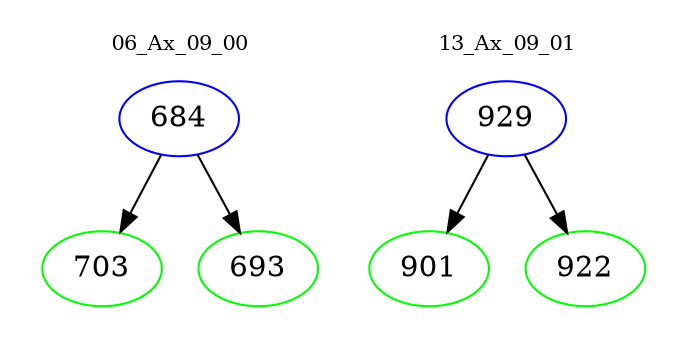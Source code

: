digraph{
subgraph cluster_0 {
color = white
label = "06_Ax_09_00";
fontsize=10;
T0_684 [label="684", color="blue"]
T0_684 -> T0_703 [color="black"]
T0_703 [label="703", color="green"]
T0_684 -> T0_693 [color="black"]
T0_693 [label="693", color="green"]
}
subgraph cluster_1 {
color = white
label = "13_Ax_09_01";
fontsize=10;
T1_929 [label="929", color="blue"]
T1_929 -> T1_901 [color="black"]
T1_901 [label="901", color="green"]
T1_929 -> T1_922 [color="black"]
T1_922 [label="922", color="green"]
}
}
